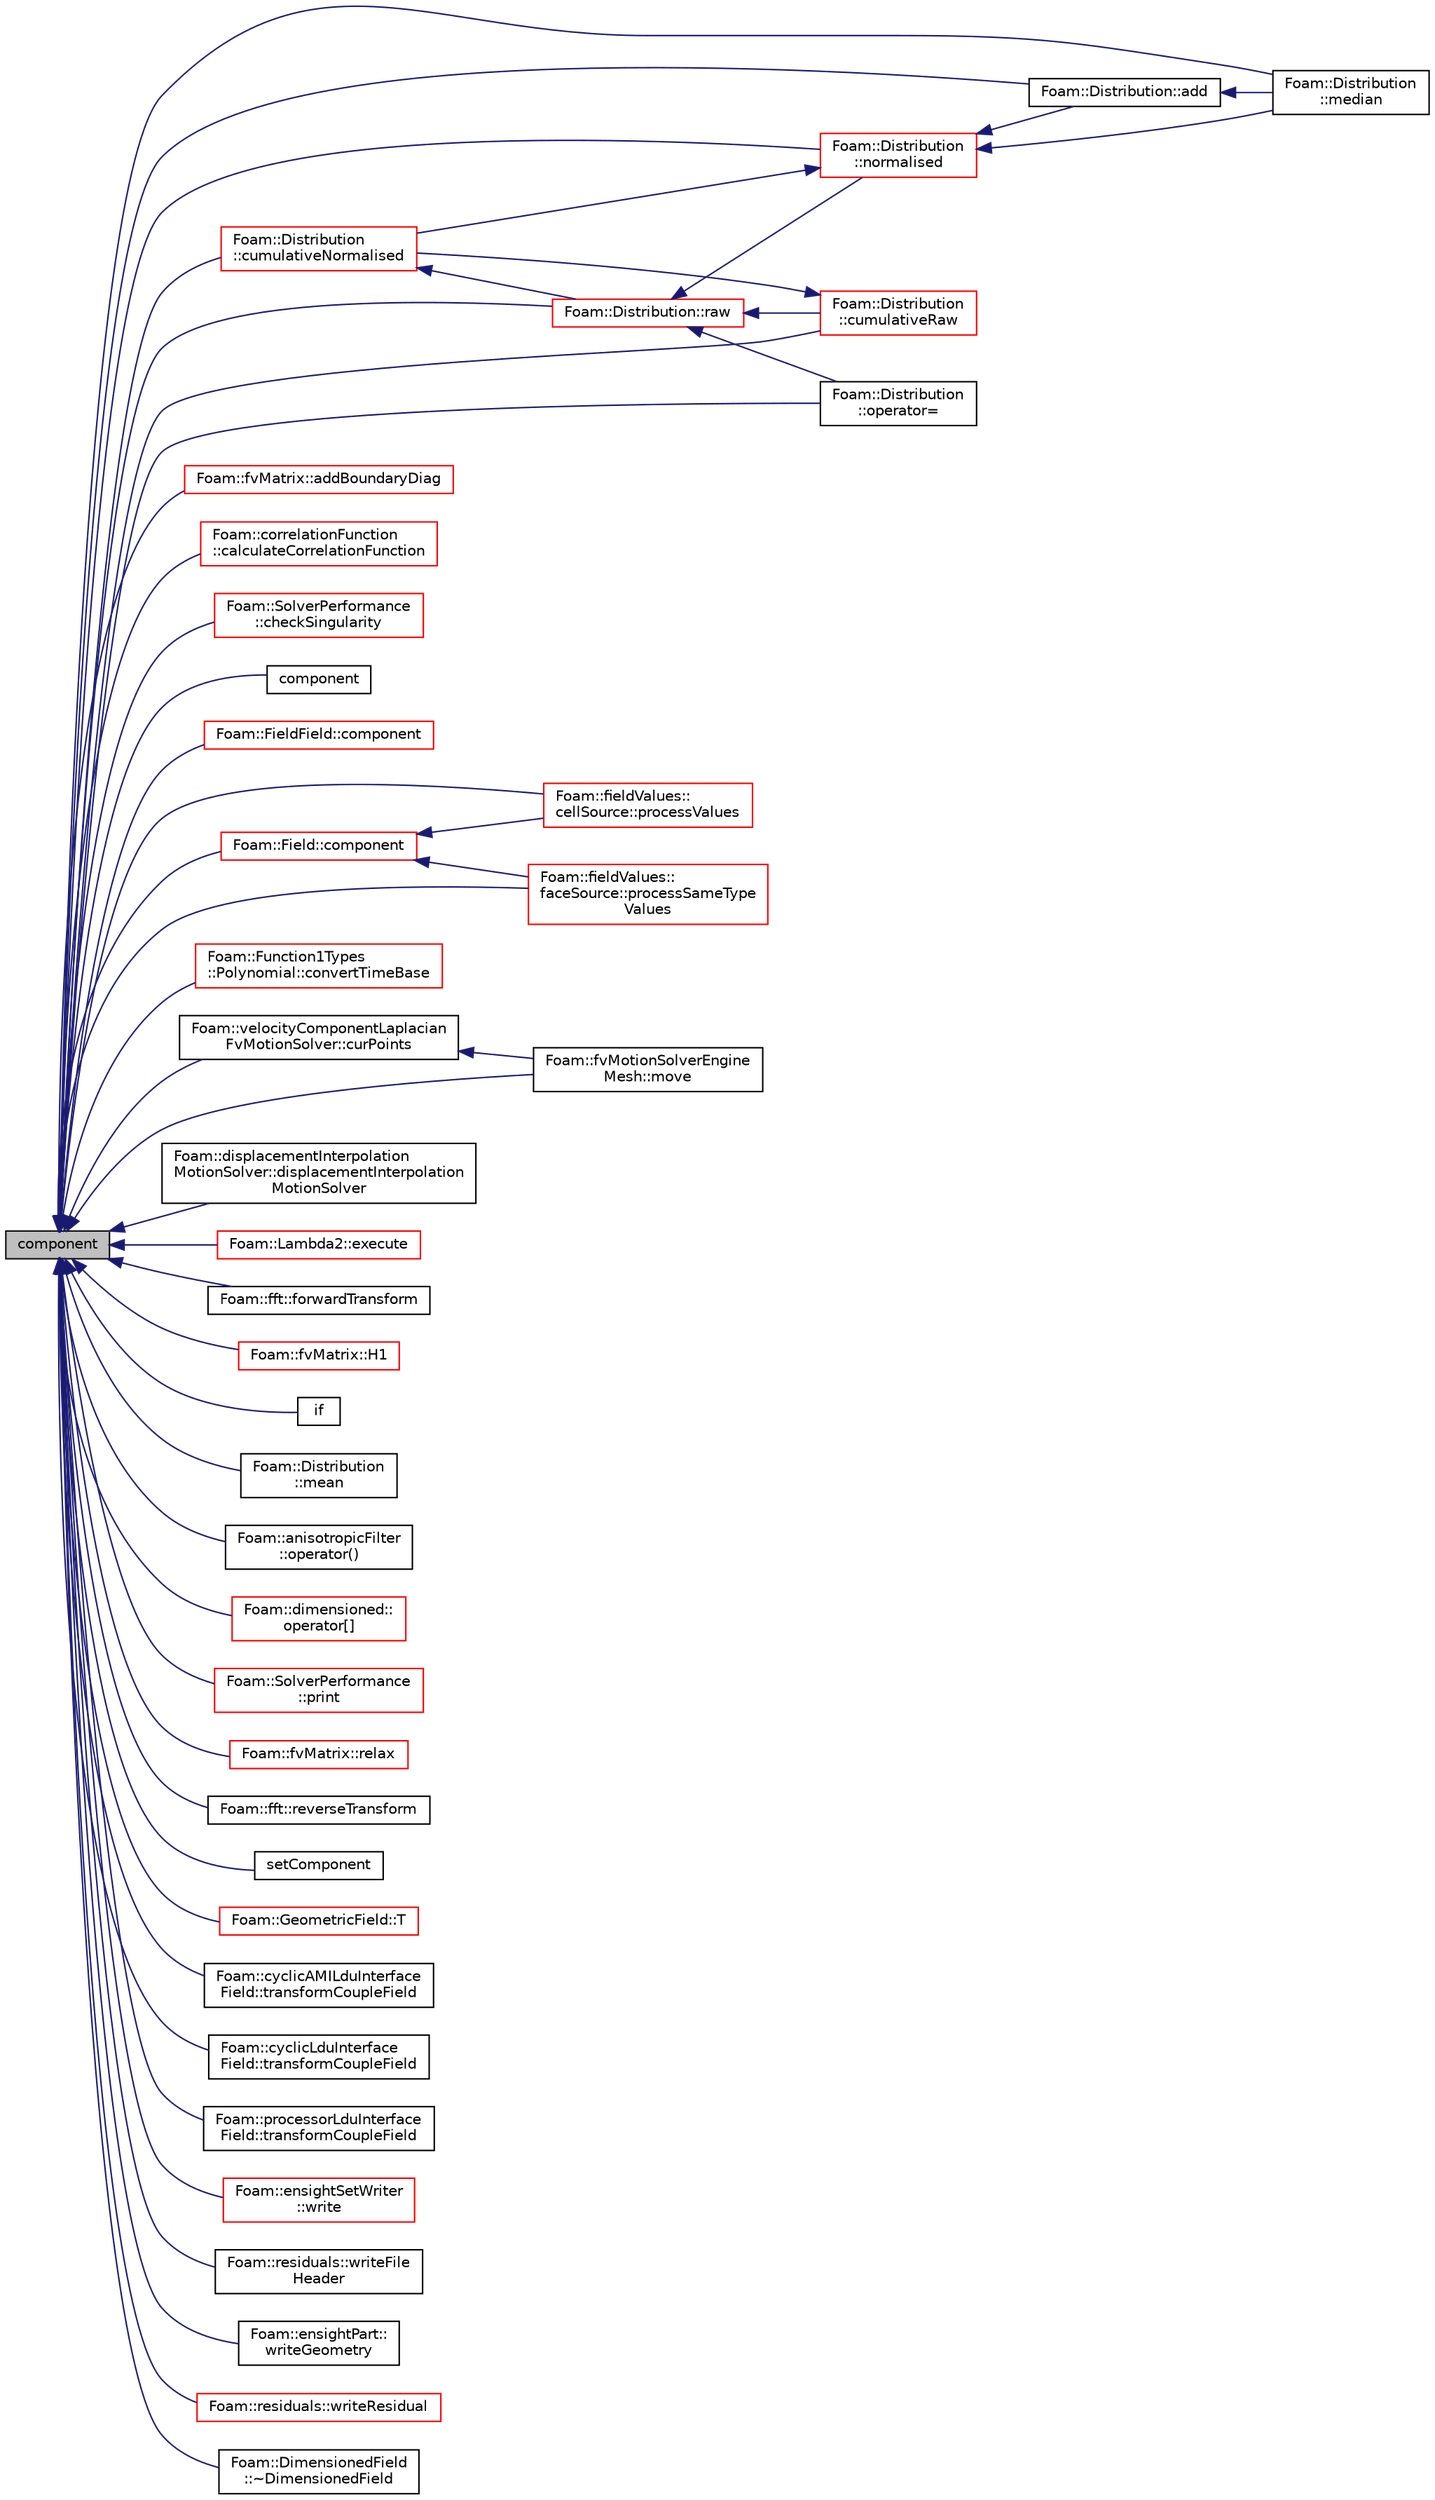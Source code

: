 digraph "component"
{
  bgcolor="transparent";
  edge [fontname="Helvetica",fontsize="10",labelfontname="Helvetica",labelfontsize="10"];
  node [fontname="Helvetica",fontsize="10",shape=record];
  rankdir="LR";
  Node1 [label="component",height=0.2,width=0.4,color="black", fillcolor="grey75", style="filled", fontcolor="black"];
  Node1 -> Node2 [dir="back",color="midnightblue",fontsize="10",style="solid",fontname="Helvetica"];
  Node2 [label="Foam::Distribution::add",height=0.2,width=0.4,color="black",URL="$a00560.html#a33a0483e214f12ed274213001fba447e",tooltip="Add a value to the distribution, optionally specifying a weight. "];
  Node2 -> Node3 [dir="back",color="midnightblue",fontsize="10",style="solid",fontname="Helvetica"];
  Node3 [label="Foam::Distribution\l::median",height=0.2,width=0.4,color="black",URL="$a00560.html#a526d7107d983cd716e3a4f73e10a9c1b"];
  Node1 -> Node4 [dir="back",color="midnightblue",fontsize="10",style="solid",fontname="Helvetica"];
  Node4 [label="Foam::fvMatrix::addBoundaryDiag",height=0.2,width=0.4,color="red",URL="$a00877.html#a085edaddf912acc70e5957338503e5ec"];
  Node1 -> Node5 [dir="back",color="midnightblue",fontsize="10",style="solid",fontname="Helvetica"];
  Node5 [label="Foam::correlationFunction\l::calculateCorrelationFunction",height=0.2,width=0.4,color="red",URL="$a00413.html#a6dad9e4d17333a9cfe7ee6b2f3247f42"];
  Node1 -> Node6 [dir="back",color="midnightblue",fontsize="10",style="solid",fontname="Helvetica"];
  Node6 [label="Foam::SolverPerformance\l::checkSingularity",height=0.2,width=0.4,color="red",URL="$a02391.html#aa749321b47d58d648449b01539ebaeaf",tooltip="Singularity test. "];
  Node1 -> Node7 [dir="back",color="midnightblue",fontsize="10",style="solid",fontname="Helvetica"];
  Node7 [label="component",height=0.2,width=0.4,color="black",URL="$a10758.html#a24df1ffa836c86f29c96d6543add1058"];
  Node1 -> Node8 [dir="back",color="midnightblue",fontsize="10",style="solid",fontname="Helvetica"];
  Node8 [label="Foam::FieldField::component",height=0.2,width=0.4,color="red",URL="$a00763.html#ad3dc737144afe075d95775d8e8ba6fb1",tooltip="Return a component field of the field. "];
  Node1 -> Node9 [dir="back",color="midnightblue",fontsize="10",style="solid",fontname="Helvetica"];
  Node9 [label="Foam::Field::component",height=0.2,width=0.4,color="red",URL="$a00756.html#a770bc7d2cd4553971cd2acd4d65be9eb",tooltip="Return a component field of the field. "];
  Node9 -> Node10 [dir="back",color="midnightblue",fontsize="10",style="solid",fontname="Helvetica"];
  Node10 [label="Foam::fieldValues::\lcellSource::processValues",height=0.2,width=0.4,color="red",URL="$a00236.html#a16e674670b4fae4dd8ef80854dcae0da",tooltip="Apply the &#39;operation&#39; to the values. "];
  Node9 -> Node11 [dir="back",color="midnightblue",fontsize="10",style="solid",fontname="Helvetica"];
  Node11 [label="Foam::fieldValues::\lfaceSource::processSameType\lValues",height=0.2,width=0.4,color="red",URL="$a00736.html#af00edc302e7299fbe50b52d0e002a1b5",tooltip="Apply the &#39;operation&#39; to the values. Operation has to. "];
  Node1 -> Node12 [dir="back",color="midnightblue",fontsize="10",style="solid",fontname="Helvetica"];
  Node12 [label="Foam::Function1Types\l::Polynomial::convertTimeBase",height=0.2,width=0.4,color="red",URL="$a01933.html#af4b04bcaf124d852d36e028312c3c9a6",tooltip="Convert time. "];
  Node1 -> Node13 [dir="back",color="midnightblue",fontsize="10",style="solid",fontname="Helvetica"];
  Node13 [label="Foam::Distribution\l::cumulativeNormalised",height=0.2,width=0.4,color="red",URL="$a00560.html#a1f298c5b073878aa3669d18c3881ce5e",tooltip="Return the cumulative normalised distribution and. "];
  Node13 -> Node14 [dir="back",color="midnightblue",fontsize="10",style="solid",fontname="Helvetica"];
  Node14 [label="Foam::Distribution::raw",height=0.2,width=0.4,color="red",URL="$a00560.html#a534e886fbc527191f1449a00238be6b3",tooltip="Return the distribution of the total bin weights. "];
  Node14 -> Node15 [dir="back",color="midnightblue",fontsize="10",style="solid",fontname="Helvetica"];
  Node15 [label="Foam::Distribution\l::normalised",height=0.2,width=0.4,color="red",URL="$a00560.html#a0d37b28f72f3671726fd61a4959e4740",tooltip="Return the normalised distribution (probability density) "];
  Node15 -> Node3 [dir="back",color="midnightblue",fontsize="10",style="solid",fontname="Helvetica"];
  Node15 -> Node2 [dir="back",color="midnightblue",fontsize="10",style="solid",fontname="Helvetica"];
  Node15 -> Node13 [dir="back",color="midnightblue",fontsize="10",style="solid",fontname="Helvetica"];
  Node14 -> Node16 [dir="back",color="midnightblue",fontsize="10",style="solid",fontname="Helvetica"];
  Node16 [label="Foam::Distribution\l::cumulativeRaw",height=0.2,width=0.4,color="red",URL="$a00560.html#a37c9b55d1b1f888db4ebc5fa58dd0885",tooltip="Return the cumulative total bin weights and integration. "];
  Node16 -> Node13 [dir="back",color="midnightblue",fontsize="10",style="solid",fontname="Helvetica"];
  Node14 -> Node17 [dir="back",color="midnightblue",fontsize="10",style="solid",fontname="Helvetica"];
  Node17 [label="Foam::Distribution\l::operator=",height=0.2,width=0.4,color="black",URL="$a00560.html#af4c95da6a1f84053cea75e28025f3fc0"];
  Node1 -> Node16 [dir="back",color="midnightblue",fontsize="10",style="solid",fontname="Helvetica"];
  Node1 -> Node18 [dir="back",color="midnightblue",fontsize="10",style="solid",fontname="Helvetica"];
  Node18 [label="Foam::velocityComponentLaplacian\lFvMotionSolver::curPoints",height=0.2,width=0.4,color="black",URL="$a02812.html#a897bb9550f17845c9ab361582659cbee",tooltip="Return point location obtained from the current motion field. "];
  Node18 -> Node19 [dir="back",color="midnightblue",fontsize="10",style="solid",fontname="Helvetica"];
  Node19 [label="Foam::fvMotionSolverEngine\lMesh::move",height=0.2,width=0.4,color="black",URL="$a00886.html#a68c0b61b84e4e095b6463cadc275adae"];
  Node1 -> Node20 [dir="back",color="midnightblue",fontsize="10",style="solid",fontname="Helvetica"];
  Node20 [label="Foam::displacementInterpolation\lMotionSolver::displacementInterpolation\lMotionSolver",height=0.2,width=0.4,color="black",URL="$a00550.html#af70627c48920441a925701b8da5266ba",tooltip="Construct from polyMesh and IOdictionary. "];
  Node1 -> Node21 [dir="back",color="midnightblue",fontsize="10",style="solid",fontname="Helvetica"];
  Node21 [label="Foam::Lambda2::execute",height=0.2,width=0.4,color="red",URL="$a01264.html#a61af3e60b94ae3e748f6fbac1e794af7",tooltip="Execute, currently does nothing. "];
  Node1 -> Node22 [dir="back",color="midnightblue",fontsize="10",style="solid",fontname="Helvetica"];
  Node22 [label="Foam::fft::forwardTransform",height=0.2,width=0.4,color="black",URL="$a00755.html#ab7fa1344e3d4fe5f3f81583eab3cab94"];
  Node1 -> Node23 [dir="back",color="midnightblue",fontsize="10",style="solid",fontname="Helvetica"];
  Node23 [label="Foam::fvMatrix::H1",height=0.2,width=0.4,color="red",URL="$a00877.html#ad973c8cad195e7174c90582555363352",tooltip="Return H(1) "];
  Node1 -> Node24 [dir="back",color="midnightblue",fontsize="10",style="solid",fontname="Helvetica"];
  Node24 [label="if",height=0.2,width=0.4,color="black",URL="$a04331.html#a2220ab563d2d0f137dc80ca012f57741"];
  Node1 -> Node25 [dir="back",color="midnightblue",fontsize="10",style="solid",fontname="Helvetica"];
  Node25 [label="Foam::Distribution\l::mean",height=0.2,width=0.4,color="black",URL="$a00560.html#a97155b3229d31160a88d92b1325b70f3"];
  Node1 -> Node3 [dir="back",color="midnightblue",fontsize="10",style="solid",fontname="Helvetica"];
  Node1 -> Node19 [dir="back",color="midnightblue",fontsize="10",style="solid",fontname="Helvetica"];
  Node1 -> Node15 [dir="back",color="midnightblue",fontsize="10",style="solid",fontname="Helvetica"];
  Node1 -> Node26 [dir="back",color="midnightblue",fontsize="10",style="solid",fontname="Helvetica"];
  Node26 [label="Foam::anisotropicFilter\l::operator()",height=0.2,width=0.4,color="black",URL="$a00060.html#a6ae8a987dc11a16c65646fe92bc9ce5d"];
  Node1 -> Node17 [dir="back",color="midnightblue",fontsize="10",style="solid",fontname="Helvetica"];
  Node1 -> Node27 [dir="back",color="midnightblue",fontsize="10",style="solid",fontname="Helvetica"];
  Node27 [label="Foam::dimensioned::\loperator[]",height=0.2,width=0.4,color="red",URL="$a00532.html#a3e3b0a2775d1fd9b9b9367030e39185e",tooltip="Return a component as a dimensioned<cmptType> "];
  Node1 -> Node28 [dir="back",color="midnightblue",fontsize="10",style="solid",fontname="Helvetica"];
  Node28 [label="Foam::SolverPerformance\l::print",height=0.2,width=0.4,color="red",URL="$a02391.html#a188be8f705fb9c9680b30b2d6c3ba910",tooltip="Print summary of solver performance to the given stream. "];
  Node1 -> Node11 [dir="back",color="midnightblue",fontsize="10",style="solid",fontname="Helvetica"];
  Node1 -> Node10 [dir="back",color="midnightblue",fontsize="10",style="solid",fontname="Helvetica"];
  Node1 -> Node14 [dir="back",color="midnightblue",fontsize="10",style="solid",fontname="Helvetica"];
  Node1 -> Node29 [dir="back",color="midnightblue",fontsize="10",style="solid",fontname="Helvetica"];
  Node29 [label="Foam::fvMatrix::relax",height=0.2,width=0.4,color="red",URL="$a00877.html#a06343b944c91a56352ebf646011c212e",tooltip="Relax matrix (for steady-state solution). "];
  Node1 -> Node30 [dir="back",color="midnightblue",fontsize="10",style="solid",fontname="Helvetica"];
  Node30 [label="Foam::fft::reverseTransform",height=0.2,width=0.4,color="black",URL="$a00755.html#a14bd4bbc7d325761657e068014ac1d06"];
  Node1 -> Node31 [dir="back",color="midnightblue",fontsize="10",style="solid",fontname="Helvetica"];
  Node31 [label="setComponent",height=0.2,width=0.4,color="black",URL="$a10758.html#a6343208b17cc07384efe7dff0a953bc2"];
  Node1 -> Node32 [dir="back",color="midnightblue",fontsize="10",style="solid",fontname="Helvetica"];
  Node32 [label="Foam::GeometricField::T",height=0.2,width=0.4,color="red",URL="$a00923.html#a81751ba6d118bc85e0a992a1c332bd5c",tooltip="Return transpose (only if it is a tensor field) "];
  Node1 -> Node33 [dir="back",color="midnightblue",fontsize="10",style="solid",fontname="Helvetica"];
  Node33 [label="Foam::cyclicAMILduInterface\lField::transformCoupleField",height=0.2,width=0.4,color="black",URL="$a00472.html#aabf9d83d0d55b2c3ea7c991ce977cfbe",tooltip="Transform given patch internal field. "];
  Node1 -> Node34 [dir="back",color="midnightblue",fontsize="10",style="solid",fontname="Helvetica"];
  Node34 [label="Foam::cyclicLduInterface\lField::transformCoupleField",height=0.2,width=0.4,color="black",URL="$a00482.html#ac3eabbddb9916ed65e7b3eea819b4dfd",tooltip="Transform given patch component field. "];
  Node1 -> Node35 [dir="back",color="midnightblue",fontsize="10",style="solid",fontname="Helvetica"];
  Node35 [label="Foam::processorLduInterface\lField::transformCoupleField",height=0.2,width=0.4,color="black",URL="$a01996.html#ac3eabbddb9916ed65e7b3eea819b4dfd",tooltip="Transform given patch component field. "];
  Node1 -> Node36 [dir="back",color="midnightblue",fontsize="10",style="solid",fontname="Helvetica"];
  Node36 [label="Foam::ensightSetWriter\l::write",height=0.2,width=0.4,color="red",URL="$a00657.html#a630f6b7c40da086ca6bfde703206e847",tooltip="General entry point for writing. "];
  Node1 -> Node37 [dir="back",color="midnightblue",fontsize="10",style="solid",fontname="Helvetica"];
  Node37 [label="Foam::residuals::writeFile\lHeader",height=0.2,width=0.4,color="black",URL="$a02169.html#a8201d57ce54426f42a4dfc21faf973dd",tooltip="Output field header information. "];
  Node1 -> Node38 [dir="back",color="midnightblue",fontsize="10",style="solid",fontname="Helvetica"];
  Node38 [label="Foam::ensightPart::\lwriteGeometry",height=0.2,width=0.4,color="black",URL="$a00647.html#a0167ca94bd5095b2d47fd5361b4de10b",tooltip="Helper: write geometry given the pointField. "];
  Node1 -> Node39 [dir="back",color="midnightblue",fontsize="10",style="solid",fontname="Helvetica"];
  Node39 [label="Foam::residuals::writeResidual",height=0.2,width=0.4,color="red",URL="$a02169.html#a595e87c39c4137068975c9474942dd4f",tooltip="Calculate the field min/max. "];
  Node1 -> Node40 [dir="back",color="midnightblue",fontsize="10",style="solid",fontname="Helvetica"];
  Node40 [label="Foam::DimensionedField\l::~DimensionedField",height=0.2,width=0.4,color="black",URL="$a00533.html#afd0eb3625fc1e1d09a00ae94699d04e8",tooltip="Destructor. "];
}
